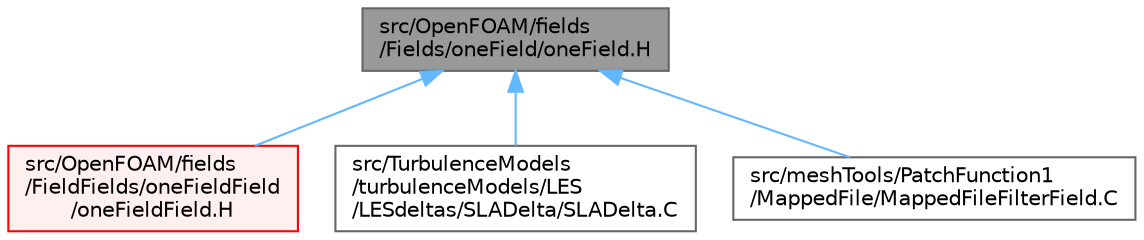 digraph "src/OpenFOAM/fields/Fields/oneField/oneField.H"
{
 // LATEX_PDF_SIZE
  bgcolor="transparent";
  edge [fontname=Helvetica,fontsize=10,labelfontname=Helvetica,labelfontsize=10];
  node [fontname=Helvetica,fontsize=10,shape=box,height=0.2,width=0.4];
  Node1 [id="Node000001",label="src/OpenFOAM/fields\l/Fields/oneField/oneField.H",height=0.2,width=0.4,color="gray40", fillcolor="grey60", style="filled", fontcolor="black",tooltip=" "];
  Node1 -> Node2 [id="edge1_Node000001_Node000002",dir="back",color="steelblue1",style="solid",tooltip=" "];
  Node2 [id="Node000002",label="src/OpenFOAM/fields\l/FieldFields/oneFieldField\l/oneFieldField.H",height=0.2,width=0.4,color="red", fillcolor="#FFF0F0", style="filled",URL="$oneFieldField_8H.html",tooltip=" "];
  Node1 -> Node385 [id="edge2_Node000001_Node000385",dir="back",color="steelblue1",style="solid",tooltip=" "];
  Node385 [id="Node000385",label="src/TurbulenceModels\l/turbulenceModels/LES\l/LESdeltas/SLADelta/SLADelta.C",height=0.2,width=0.4,color="grey40", fillcolor="white", style="filled",URL="$SLADelta_8C.html",tooltip=" "];
  Node1 -> Node616 [id="edge3_Node000001_Node000616",dir="back",color="steelblue1",style="solid",tooltip=" "];
  Node616 [id="Node000616",label="src/meshTools/PatchFunction1\l/MappedFile/MappedFileFilterField.C",height=0.2,width=0.4,color="grey40", fillcolor="white", style="filled",URL="$MappedFileFilterField_8C.html",tooltip=" "];
}
